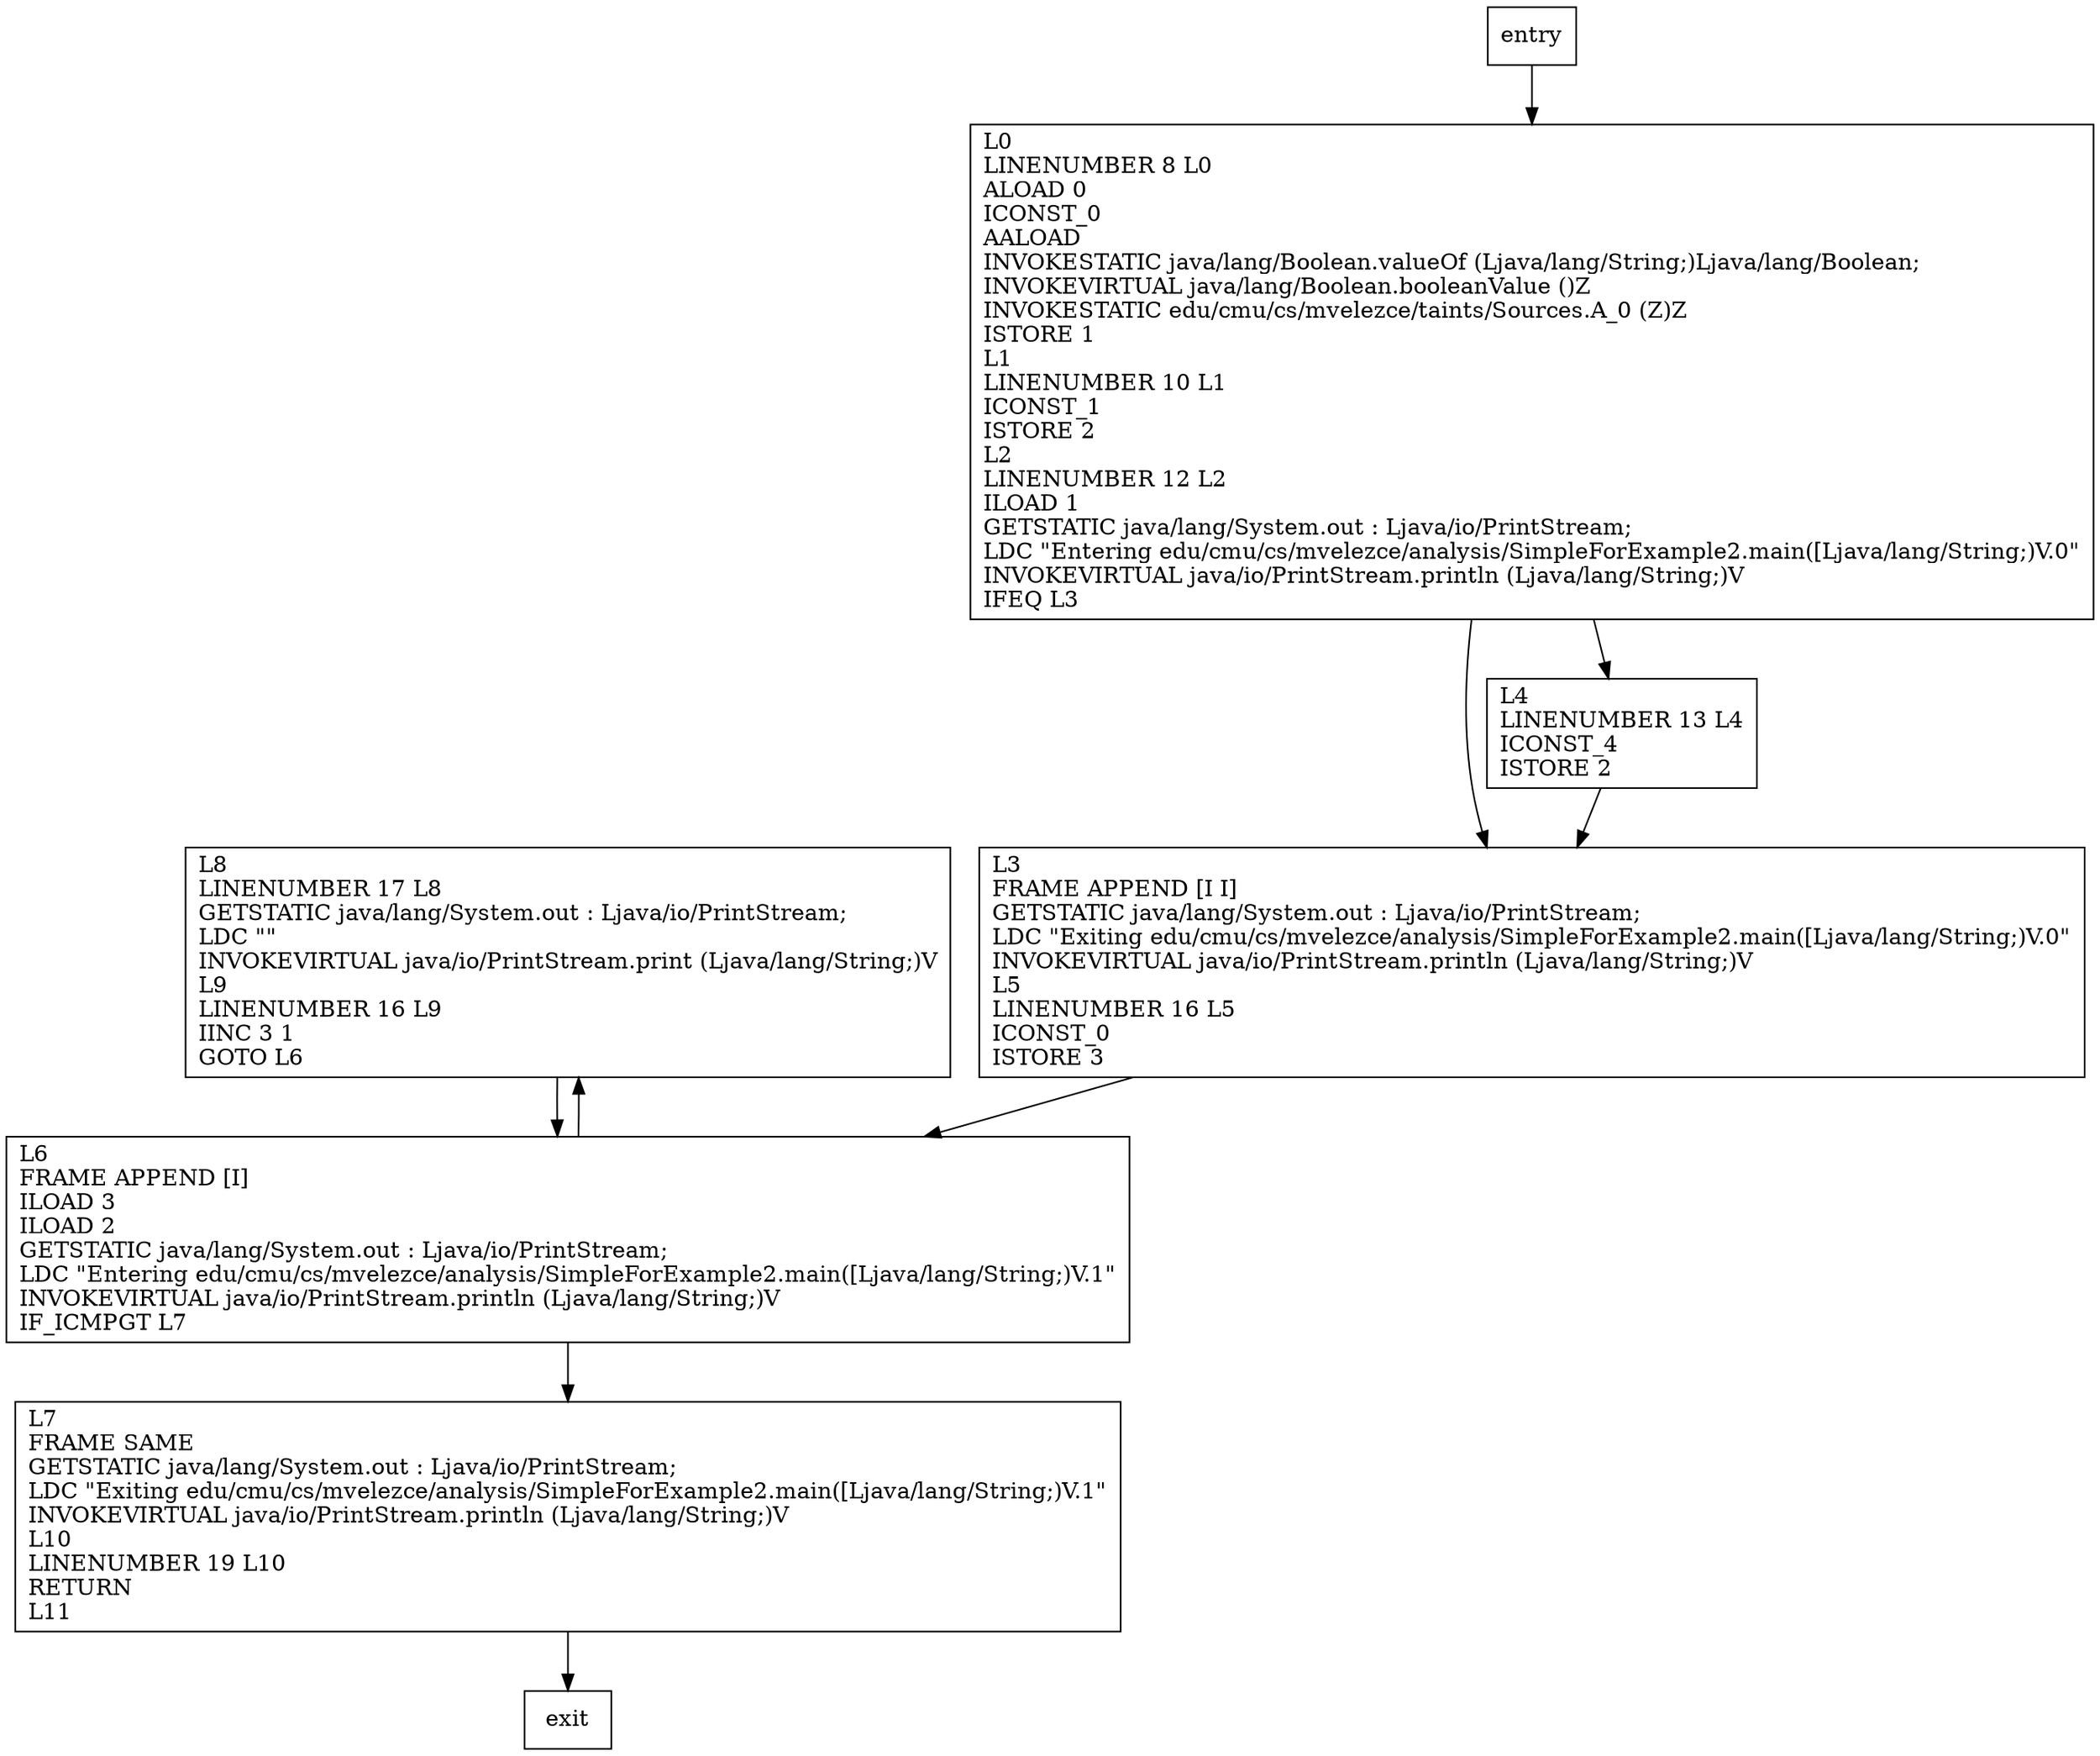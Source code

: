 digraph main {
node [shape=record];
1509563803 [label="L8\lLINENUMBER 17 L8\lGETSTATIC java/lang/System.out : Ljava/io/PrintStream;\lLDC \"\"\lINVOKEVIRTUAL java/io/PrintStream.print (Ljava/lang/String;)V\lL9\lLINENUMBER 16 L9\lIINC 3 1\lGOTO L6\l"];
684874119 [label="L7\lFRAME SAME\lGETSTATIC java/lang/System.out : Ljava/io/PrintStream;\lLDC \"Exiting edu/cmu/cs/mvelezce/analysis/SimpleForExample2.main([Ljava/lang/String;)V.1\"\lINVOKEVIRTUAL java/io/PrintStream.println (Ljava/lang/String;)V\lL10\lLINENUMBER 19 L10\lRETURN\lL11\l"];
575593575 [label="L0\lLINENUMBER 8 L0\lALOAD 0\lICONST_0\lAALOAD\lINVOKESTATIC java/lang/Boolean.valueOf (Ljava/lang/String;)Ljava/lang/Boolean;\lINVOKEVIRTUAL java/lang/Boolean.booleanValue ()Z\lINVOKESTATIC edu/cmu/cs/mvelezce/taints/Sources.A_0 (Z)Z\lISTORE 1\lL1\lLINENUMBER 10 L1\lICONST_1\lISTORE 2\lL2\lLINENUMBER 12 L2\lILOAD 1\lGETSTATIC java/lang/System.out : Ljava/io/PrintStream;\lLDC \"Entering edu/cmu/cs/mvelezce/analysis/SimpleForExample2.main([Ljava/lang/String;)V.0\"\lINVOKEVIRTUAL java/io/PrintStream.println (Ljava/lang/String;)V\lIFEQ L3\l"];
1188392295 [label="L3\lFRAME APPEND [I I]\lGETSTATIC java/lang/System.out : Ljava/io/PrintStream;\lLDC \"Exiting edu/cmu/cs/mvelezce/analysis/SimpleForExample2.main([Ljava/lang/String;)V.0\"\lINVOKEVIRTUAL java/io/PrintStream.println (Ljava/lang/String;)V\lL5\lLINENUMBER 16 L5\lICONST_0\lISTORE 3\l"];
226710952 [label="L6\lFRAME APPEND [I]\lILOAD 3\lILOAD 2\lGETSTATIC java/lang/System.out : Ljava/io/PrintStream;\lLDC \"Entering edu/cmu/cs/mvelezce/analysis/SimpleForExample2.main([Ljava/lang/String;)V.1\"\lINVOKEVIRTUAL java/io/PrintStream.println (Ljava/lang/String;)V\lIF_ICMPGT L7\l"];
346861221 [label="L4\lLINENUMBER 13 L4\lICONST_4\lISTORE 2\l"];
entry;
exit;
entry -> 575593575;
1509563803 -> 226710952;
684874119 -> exit;
575593575 -> 1188392295;
575593575 -> 346861221;
1188392295 -> 226710952;
226710952 -> 1509563803;
226710952 -> 684874119;
346861221 -> 1188392295;
}

